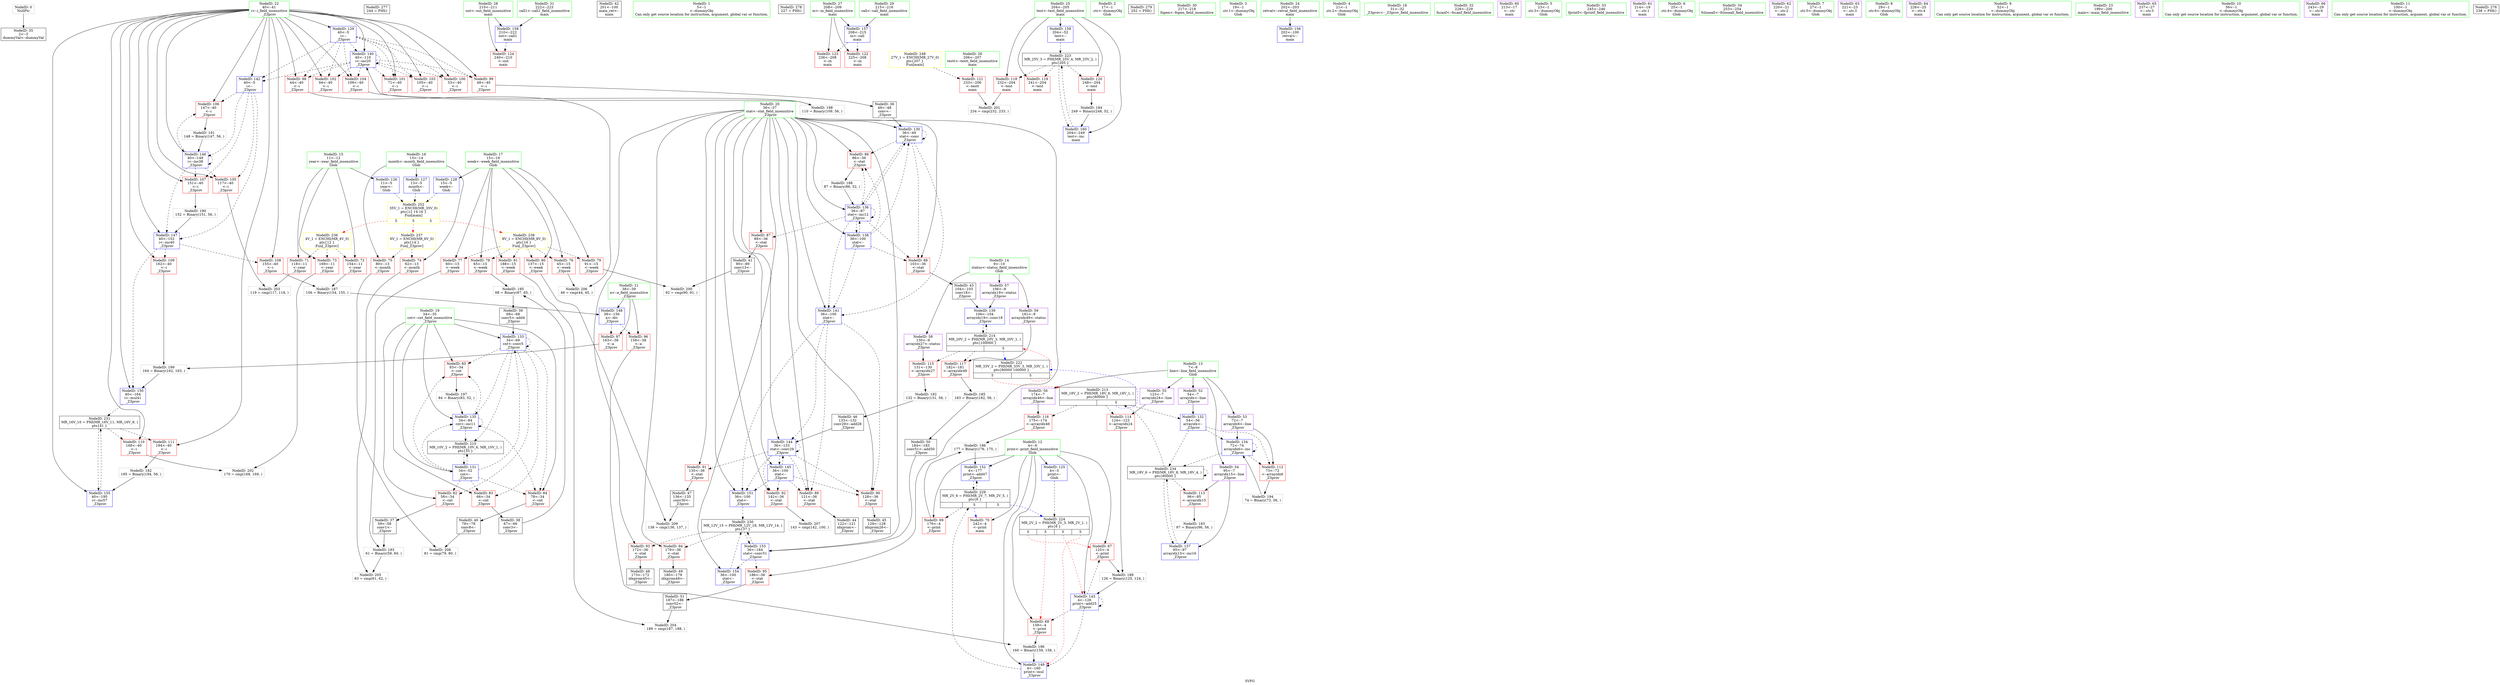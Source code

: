digraph "SVFG" {
	label="SVFG";

	Node0x5613f581a300 [shape=record,color=grey,label="{NodeID: 0\nNullPtr}"];
	Node0x5613f581a300 -> Node0x5613f583adc0[style=solid];
	Node0x5613f583b950 [shape=record,color=red,label="{NodeID: 97\n163\<--38\n\<--a\n_Z3prov\n}"];
	Node0x5613f583b950 -> Node0x5613f583fae0[style=solid];
	Node0x5613f5839ad0 [shape=record,color=green,label="{NodeID: 14\n9\<--10\nstatus\<--status_field_insensitive\nGlob }"];
	Node0x5613f5839ad0 -> Node0x5613f583cff0[style=solid];
	Node0x5613f5839ad0 -> Node0x5613f583d0c0[style=solid];
	Node0x5613f5839ad0 -> Node0x5613f583d190[style=solid];
	Node0x5613f5867b70 [shape=record,color=black,label="{NodeID: 277\n244 = PHI()\n}"];
	Node0x5613f583f360 [shape=record,color=grey,label="{NodeID: 194\n74 = Binary(73, 56, )\n}"];
	Node0x5613f583f360 -> Node0x5613f5841f60[style=solid];
	Node0x5613f583c4b0 [shape=record,color=red,label="{NodeID: 111\n194\<--40\n\<--i\n_Z3prov\n}"];
	Node0x5613f583c4b0 -> Node0x5613f5844550[style=solid];
	Node0x5613f583a750 [shape=record,color=green,label="{NodeID: 28\n210\<--211\nout\<--out_field_insensitive\nmain\n}"];
	Node0x5613f583a750 -> Node0x5613f5841680[style=solid];
	Node0x5613f583a750 -> Node0x5613f58432e0[style=solid];
	Node0x5613f5847c60 [shape=record,color=grey,label="{NodeID: 208\n81 = cmp(79, 80, )\n}"];
	Node0x5613f5841750 [shape=record,color=blue,label="{NodeID: 125\n4\<--5\nprint\<--\nGlob }"];
	Node0x5613f5841750 -> Node0x5613f5853d10[style=dashed];
	Node0x5613f583b3a0 [shape=record,color=black,label="{NodeID: 42\n201\<--100\nmain_ret\<--\nmain\n}"];
	Node0x5613f58532e0 [shape=record,color=black,label="{NodeID: 222\nMR_33V_2 = PHI(MR_33V_3, MR_33V_1, )\npts\{80000 100000 \}\n|{<s0>5|<s1>5}}"];
	Node0x5613f58532e0:s0 -> Node0x5613f58505e0[style=dashed,color=red];
	Node0x5613f58532e0:s1 -> Node0x5613f5850ae0[style=dashed,color=red];
	Node0x5613f5842370 [shape=record,color=blue,label="{NodeID: 139\n106\<--104\narrayidx19\<--conv18\n_Z3prov\n}"];
	Node0x5613f5842370 -> Node0x5613f5850ae0[style=dashed];
	Node0x5613f583cf20 [shape=record,color=purple,label="{NodeID: 56\n174\<--7\narrayidx46\<--line\n_Z3prov\n}"];
	Node0x5613f583cf20 -> Node0x5613f5841000[style=solid];
	Node0x5613f5858330 [shape=record,color=yellow,style=double,label="{NodeID: 236\n4V_1 = ENCHI(MR_4V_0)\npts\{12 \}\nFun[_Z3prov]}"];
	Node0x5613f5858330 -> Node0x5613f583db50[style=dashed];
	Node0x5613f5858330 -> Node0x5613f583dc20[style=dashed];
	Node0x5613f5858330 -> Node0x5613f583dcf0[style=dashed];
	Node0x5613f5842ed0 [shape=record,color=blue,label="{NodeID: 153\n36\<--184\nstat\<--conv51\n_Z3prov\n}"];
	Node0x5613f5842ed0 -> Node0x5613f583eed0[style=dashed];
	Node0x5613f5842ed0 -> Node0x5613f5842fa0[style=dashed];
	Node0x5613f5842ed0 -> Node0x5613f5855f10[style=dashed];
	Node0x5613f583da80 [shape=record,color=red,label="{NodeID: 70\n242\<--4\n\<--print\nmain\n}"];
	Node0x5613f583e5e0 [shape=record,color=red,label="{NodeID: 84\n78\<--34\n\<--cnt\n_Z3prov\n}"];
	Node0x5613f583e5e0 -> Node0x5613f583b200[style=solid];
	Node0x5613f581a5a0 [shape=record,color=green,label="{NodeID: 1\n5\<--1\n\<--dummyObj\nCan only get source location for instruction, argument, global var or function.}"];
	Node0x5613f583ba20 [shape=record,color=red,label="{NodeID: 98\n44\<--40\n\<--i\n_Z3prov\n}"];
	Node0x5613f583ba20 -> Node0x5613f5847960[style=solid];
	Node0x5613f5839bd0 [shape=record,color=green,label="{NodeID: 15\n11\<--12\nyear\<--year_field_insensitive\nGlob }"];
	Node0x5613f5839bd0 -> Node0x5613f583db50[style=solid];
	Node0x5613f5839bd0 -> Node0x5613f583dc20[style=solid];
	Node0x5613f5839bd0 -> Node0x5613f583dcf0[style=solid];
	Node0x5613f5839bd0 -> Node0x5613f5841850[style=solid];
	Node0x5613f58680d0 [shape=record,color=black,label="{NodeID: 278\n227 = PHI()\n}"];
	Node0x5613f583f4e0 [shape=record,color=grey,label="{NodeID: 195\n68 = Binary(67, 65, )\n}"];
	Node0x5613f583f4e0 -> Node0x5613f583b130[style=solid];
	Node0x5613f583c580 [shape=record,color=red,label="{NodeID: 112\n73\<--72\n\<--arrayidx6\n_Z3prov\n}"];
	Node0x5613f583c580 -> Node0x5613f583f360[style=solid];
	Node0x5613f583a820 [shape=record,color=green,label="{NodeID: 29\n215\<--216\ncall\<--call_field_insensitive\nmain\n}"];
	Node0x5613f583a820 -> Node0x5613f5843210[style=solid];
	Node0x5613f5847de0 [shape=record,color=grey,label="{NodeID: 209\n138 = cmp(136, 137, )\n}"];
	Node0x5613f5841850 [shape=record,color=blue,label="{NodeID: 126\n11\<--5\nyear\<--\nGlob }"];
	Node0x5613f5841850 -> Node0x5613f5859190[style=dashed];
	Node0x5613f583b470 [shape=record,color=black,label="{NodeID: 43\n104\<--103\nconv18\<--\n_Z3prov\n}"];
	Node0x5613f583b470 -> Node0x5613f5842370[style=solid];
	Node0x5613f5853810 [shape=record,color=black,label="{NodeID: 223\nMR_25V_3 = PHI(MR_25V_4, MR_25V_2, )\npts\{205 \}\n}"];
	Node0x5613f5853810 -> Node0x5613f58411a0[style=dashed];
	Node0x5613f5853810 -> Node0x5613f5841270[style=dashed];
	Node0x5613f5853810 -> Node0x5613f5841340[style=dashed];
	Node0x5613f5853810 -> Node0x5613f5843480[style=dashed];
	Node0x5613f5842440 [shape=record,color=blue,label="{NodeID: 140\n40\<--110\ni\<--inc20\n_Z3prov\n}"];
	Node0x5613f5842440 -> Node0x5613f583ba20[style=dashed];
	Node0x5613f5842440 -> Node0x5613f583baf0[style=dashed];
	Node0x5613f5842440 -> Node0x5613f583bbc0[style=dashed];
	Node0x5613f5842440 -> Node0x5613f583bc90[style=dashed];
	Node0x5613f5842440 -> Node0x5613f583bd60[style=dashed];
	Node0x5613f5842440 -> Node0x5613f583be30[style=dashed];
	Node0x5613f5842440 -> Node0x5613f583bf00[style=dashed];
	Node0x5613f5842440 -> Node0x5613f5842440[style=dashed];
	Node0x5613f5842440 -> Node0x5613f58425e0[style=dashed];
	Node0x5613f583cff0 [shape=record,color=purple,label="{NodeID: 57\n106\<--9\narrayidx19\<--status\n_Z3prov\n}"];
	Node0x5613f583cff0 -> Node0x5613f5842370[style=solid];
	Node0x5613f5858410 [shape=record,color=yellow,style=double,label="{NodeID: 237\n6V_1 = ENCHI(MR_6V_0)\npts\{14 \}\nFun[_Z3prov]}"];
	Node0x5613f5858410 -> Node0x5613f583ddc0[style=dashed];
	Node0x5613f5858410 -> Node0x5613f583de90[style=dashed];
	Node0x5613f5842fa0 [shape=record,color=blue,label="{NodeID: 154\n36\<--100\nstat\<--\n_Z3prov\n}"];
	Node0x5613f5842fa0 -> Node0x5613f5855f10[style=dashed];
	Node0x5613f583db50 [shape=record,color=red,label="{NodeID: 71\n118\<--11\n\<--year\n_Z3prov\n}"];
	Node0x5613f583db50 -> Node0x5613f58474e0[style=solid];
	Node0x5613f583e6b0 [shape=record,color=red,label="{NodeID: 85\n83\<--34\n\<--cnt\n_Z3prov\n}"];
	Node0x5613f583e6b0 -> Node0x5613f583f7e0[style=solid];
	Node0x5613f581a4e0 [shape=record,color=green,label="{NodeID: 2\n17\<--1\n.str\<--dummyObj\nGlob }"];
	Node0x5613f5844550 [shape=record,color=grey,label="{NodeID: 182\n195 = Binary(194, 56, )\n}"];
	Node0x5613f5844550 -> Node0x5613f5843070[style=solid];
	Node0x5613f583baf0 [shape=record,color=red,label="{NodeID: 99\n48\<--40\n\<--i\n_Z3prov\n}"];
	Node0x5613f583baf0 -> Node0x5613f583aec0[style=solid];
	Node0x5613f5839cd0 [shape=record,color=green,label="{NodeID: 16\n13\<--14\nmonth\<--month_field_insensitive\nGlob }"];
	Node0x5613f5839cd0 -> Node0x5613f583ddc0[style=solid];
	Node0x5613f5839cd0 -> Node0x5613f583de90[style=solid];
	Node0x5613f5839cd0 -> Node0x5613f5841950[style=solid];
	Node0x5613f58681a0 [shape=record,color=black,label="{NodeID: 279\n252 = PHI()\n}"];
	Node0x5613f583f660 [shape=record,color=grey,label="{NodeID: 196\n160 = Binary(159, 158, )\n}"];
	Node0x5613f583f660 -> Node0x5613f5842b90[style=solid];
	Node0x5613f583c650 [shape=record,color=red,label="{NodeID: 113\n96\<--95\n\<--arrayidx15\n_Z3prov\n}"];
	Node0x5613f583c650 -> Node0x5613f58446d0[style=solid];
	Node0x5613f583a8f0 [shape=record,color=green,label="{NodeID: 30\n217\<--218\nfopen\<--fopen_field_insensitive\n}"];
	Node0x5613f584f6e0 [shape=record,color=black,label="{NodeID: 210\nMR_10V_2 = PHI(MR_10V_6, MR_10V_1, )\npts\{35 \}\n}"];
	Node0x5613f584f6e0 -> Node0x5613f5841cf0[style=dashed];
	Node0x5613f5841950 [shape=record,color=blue,label="{NodeID: 127\n13\<--5\nmonth\<--\nGlob }"];
	Node0x5613f5841950 -> Node0x5613f5859190[style=dashed];
	Node0x5613f583b540 [shape=record,color=black,label="{NodeID: 44\n122\<--121\nidxprom\<--\n_Z3prov\n}"];
	Node0x5613f5853d10 [shape=record,color=black,label="{NodeID: 224\nMR_2V_2 = PHI(MR_2V_3, MR_2V_1, )\npts\{6 \}\n|{<s0>5|<s1>5|<s2>5|<s3>5}}"];
	Node0x5613f5853d10:s0 -> Node0x5613f583d810[style=dashed,color=red];
	Node0x5613f5853d10:s1 -> Node0x5613f583d8e0[style=dashed,color=red];
	Node0x5613f5853d10:s2 -> Node0x5613f58426b0[style=dashed,color=red];
	Node0x5613f5853d10:s3 -> Node0x5613f5842b90[style=dashed,color=red];
	Node0x5613f5842510 [shape=record,color=blue,label="{NodeID: 141\n36\<--100\nstat\<--\n_Z3prov\n}"];
	Node0x5613f5842510 -> Node0x5613f583e9f0[style=dashed];
	Node0x5613f5842510 -> Node0x5613f583eac0[style=dashed];
	Node0x5613f5842510 -> Node0x5613f5842780[style=dashed];
	Node0x5613f5842510 -> Node0x5613f5842d30[style=dashed];
	Node0x5613f583d0c0 [shape=record,color=purple,label="{NodeID: 58\n130\<--9\narrayidx27\<--status\n_Z3prov\n}"];
	Node0x5613f583d0c0 -> Node0x5613f583c7f0[style=solid];
	Node0x5613f58584f0 [shape=record,color=yellow,style=double,label="{NodeID: 238\n8V_1 = ENCHI(MR_8V_0)\npts\{16 \}\nFun[_Z3prov]}"];
	Node0x5613f58584f0 -> Node0x5613f583df60[style=dashed];
	Node0x5613f58584f0 -> Node0x5613f583e030[style=dashed];
	Node0x5613f58584f0 -> Node0x5613f583e100[style=dashed];
	Node0x5613f58584f0 -> Node0x5613f583e1d0[style=dashed];
	Node0x5613f58584f0 -> Node0x5613f583e2a0[style=dashed];
	Node0x5613f58584f0 -> Node0x5613f583e370[style=dashed];
	Node0x5613f5843070 [shape=record,color=blue,label="{NodeID: 155\n40\<--195\ni\<--inc57\n_Z3prov\n}"];
	Node0x5613f5843070 -> Node0x5613f5856410[style=dashed];
	Node0x5613f583dc20 [shape=record,color=red,label="{NodeID: 72\n154\<--11\n\<--year\n_Z3prov\n}"];
	Node0x5613f583dc20 -> Node0x5613f5844cd0[style=solid];
	Node0x5613f5859190 [shape=record,color=yellow,style=double,label="{NodeID: 252\n35V_1 = ENCHI(MR_35V_0)\npts\{12 14 16 \}\nFun[main]|{<s0>5|<s1>5|<s2>5}}"];
	Node0x5613f5859190:s0 -> Node0x5613f5858330[style=dashed,color=red];
	Node0x5613f5859190:s1 -> Node0x5613f5858410[style=dashed,color=red];
	Node0x5613f5859190:s2 -> Node0x5613f58584f0[style=dashed,color=red];
	Node0x5613f583e780 [shape=record,color=red,label="{NodeID: 86\n86\<--36\n\<--stat\n_Z3prov\n}"];
	Node0x5613f583e780 -> Node0x5613f5844e50[style=solid];
	Node0x5613f581d240 [shape=record,color=green,label="{NodeID: 3\n19\<--1\n.str.1\<--dummyObj\nGlob }"];
	Node0x5613f58446d0 [shape=record,color=grey,label="{NodeID: 183\n97 = Binary(96, 56, )\n}"];
	Node0x5613f58446d0 -> Node0x5613f58421d0[style=solid];
	Node0x5613f583bbc0 [shape=record,color=red,label="{NodeID: 100\n53\<--40\n\<--i\n_Z3prov\n}"];
	Node0x5613f5839dd0 [shape=record,color=green,label="{NodeID: 17\n15\<--16\nweek\<--week_field_insensitive\nGlob }"];
	Node0x5613f5839dd0 -> Node0x5613f583df60[style=solid];
	Node0x5613f5839dd0 -> Node0x5613f583e030[style=solid];
	Node0x5613f5839dd0 -> Node0x5613f583e100[style=solid];
	Node0x5613f5839dd0 -> Node0x5613f583e1d0[style=solid];
	Node0x5613f5839dd0 -> Node0x5613f583e2a0[style=solid];
	Node0x5613f5839dd0 -> Node0x5613f583e370[style=solid];
	Node0x5613f5839dd0 -> Node0x5613f5841a50[style=solid];
	Node0x5613f583f7e0 [shape=record,color=grey,label="{NodeID: 197\n84 = Binary(83, 52, )\n}"];
	Node0x5613f583f7e0 -> Node0x5613f5842030[style=solid];
	Node0x5613f583c720 [shape=record,color=red,label="{NodeID: 114\n124\<--123\n\<--arrayidx24\n_Z3prov\n}"];
	Node0x5613f583c720 -> Node0x5613f5844fd0[style=solid];
	Node0x5613f583a9f0 [shape=record,color=green,label="{NodeID: 31\n222\<--223\ncall1\<--call1_field_insensitive\nmain\n}"];
	Node0x5613f583a9f0 -> Node0x5613f58432e0[style=solid];
	Node0x5613f5841a50 [shape=record,color=blue,label="{NodeID: 128\n15\<--5\nweek\<--\nGlob }"];
	Node0x5613f5841a50 -> Node0x5613f5859190[style=dashed];
	Node0x5613f583b610 [shape=record,color=black,label="{NodeID: 45\n129\<--128\nidxprom26\<--\n_Z3prov\n}"];
	Node0x5613f58425e0 [shape=record,color=blue,label="{NodeID: 142\n40\<--5\ni\<--\n_Z3prov\n}"];
	Node0x5613f58425e0 -> Node0x5613f583bfd0[style=dashed];
	Node0x5613f58425e0 -> Node0x5613f583c0a0[style=dashed];
	Node0x5613f58425e0 -> Node0x5613f583c170[style=dashed];
	Node0x5613f58425e0 -> Node0x5613f5842920[style=dashed];
	Node0x5613f58425e0 -> Node0x5613f58429f0[style=dashed];
	Node0x5613f583d190 [shape=record,color=purple,label="{NodeID: 59\n181\<--9\narrayidx49\<--status\n_Z3prov\n}"];
	Node0x5613f583d190 -> Node0x5613f58410d0[style=solid];
	Node0x5613f5843140 [shape=record,color=blue,label="{NodeID: 156\n202\<--100\nretval\<--\nmain\n}"];
	Node0x5613f583dcf0 [shape=record,color=red,label="{NodeID: 73\n169\<--11\n\<--year\n_Z3prov\n}"];
	Node0x5613f583dcf0 -> Node0x5613f58473a0[style=solid];
	Node0x5613f583e850 [shape=record,color=red,label="{NodeID: 87\n89\<--36\n\<--stat\n_Z3prov\n}"];
	Node0x5613f583e850 -> Node0x5613f583b2d0[style=solid];
	Node0x5613f5838d90 [shape=record,color=green,label="{NodeID: 4\n21\<--1\n.str.2\<--dummyObj\nGlob }"];
	Node0x5613f5844850 [shape=record,color=grey,label="{NodeID: 184\n249 = Binary(248, 52, )\n}"];
	Node0x5613f5844850 -> Node0x5613f5843480[style=solid];
	Node0x5613f583bc90 [shape=record,color=red,label="{NodeID: 101\n71\<--40\n\<--i\n_Z3prov\n}"];
	Node0x5613f5839ed0 [shape=record,color=green,label="{NodeID: 18\n31\<--32\n_Z3prov\<--_Z3prov_field_insensitive\n}"];
	Node0x5613f583f960 [shape=record,color=grey,label="{NodeID: 198\n110 = Binary(109, 56, )\n}"];
	Node0x5613f583f960 -> Node0x5613f5842440[style=solid];
	Node0x5613f583c7f0 [shape=record,color=red,label="{NodeID: 115\n131\<--130\n\<--arrayidx27\n_Z3prov\n}"];
	Node0x5613f583c7f0 -> Node0x5613f583f060[style=solid];
	Node0x5613f583aac0 [shape=record,color=green,label="{NodeID: 32\n228\<--229\nfscanf\<--fscanf_field_insensitive\n}"];
	Node0x5613f5841b50 [shape=record,color=blue,label="{NodeID: 129\n40\<--5\ni\<--\n_Z3prov\n}"];
	Node0x5613f5841b50 -> Node0x5613f583ba20[style=dashed];
	Node0x5613f5841b50 -> Node0x5613f583baf0[style=dashed];
	Node0x5613f5841b50 -> Node0x5613f583bbc0[style=dashed];
	Node0x5613f5841b50 -> Node0x5613f583bc90[style=dashed];
	Node0x5613f5841b50 -> Node0x5613f583bd60[style=dashed];
	Node0x5613f5841b50 -> Node0x5613f583be30[style=dashed];
	Node0x5613f5841b50 -> Node0x5613f583bf00[style=dashed];
	Node0x5613f5841b50 -> Node0x5613f5842440[style=dashed];
	Node0x5613f5841b50 -> Node0x5613f58425e0[style=dashed];
	Node0x5613f583b6e0 [shape=record,color=black,label="{NodeID: 46\n133\<--132\nconv29\<--add28\n_Z3prov\n}"];
	Node0x5613f583b6e0 -> Node0x5613f5842780[style=solid];
	Node0x5613f58426b0 [shape=record,color=blue,label="{NodeID: 143\n4\<--126\nprint\<--add25\n_Z3prov\n}"];
	Node0x5613f58426b0 -> Node0x5613f583d810[style=dashed];
	Node0x5613f58426b0 -> Node0x5613f583d8e0[style=dashed];
	Node0x5613f58426b0 -> Node0x5613f58426b0[style=dashed];
	Node0x5613f58426b0 -> Node0x5613f5842b90[style=dashed];
	Node0x5613f583d260 [shape=record,color=purple,label="{NodeID: 60\n213\<--17\n\<--.str\nmain\n}"];
	Node0x5613f5843210 [shape=record,color=blue,label="{NodeID: 157\n208\<--215\nin\<--call\nmain\n}"];
	Node0x5613f5843210 -> Node0x5613f58414e0[style=dashed];
	Node0x5613f5843210 -> Node0x5613f58415b0[style=dashed];
	Node0x5613f583ddc0 [shape=record,color=red,label="{NodeID: 74\n62\<--13\n\<--month\n_Z3prov\n}"];
	Node0x5613f583ddc0 -> Node0x5613f58477e0[style=solid];
	Node0x5613f583e920 [shape=record,color=red,label="{NodeID: 88\n103\<--36\n\<--stat\n_Z3prov\n}"];
	Node0x5613f583e920 -> Node0x5613f583b470[style=solid];
	Node0x5613f581daf0 [shape=record,color=green,label="{NodeID: 5\n23\<--1\n.str.3\<--dummyObj\nGlob }"];
	Node0x5613f58449d0 [shape=record,color=grey,label="{NodeID: 185\n183 = Binary(182, 56, )\n}"];
	Node0x5613f58449d0 -> Node0x5613f583ca40[style=solid];
	Node0x5613f583bd60 [shape=record,color=red,label="{NodeID: 102\n94\<--40\n\<--i\n_Z3prov\n}"];
	Node0x5613f5839fd0 [shape=record,color=green,label="{NodeID: 19\n34\<--35\ncnt\<--cnt_field_insensitive\n_Z3prov\n}"];
	Node0x5613f5839fd0 -> Node0x5613f583e440[style=solid];
	Node0x5613f5839fd0 -> Node0x5613f583e510[style=solid];
	Node0x5613f5839fd0 -> Node0x5613f583e5e0[style=solid];
	Node0x5613f5839fd0 -> Node0x5613f583e6b0[style=solid];
	Node0x5613f5839fd0 -> Node0x5613f5841cf0[style=solid];
	Node0x5613f5839fd0 -> Node0x5613f5841e90[style=solid];
	Node0x5613f5839fd0 -> Node0x5613f5842030[style=solid];
	Node0x5613f583fae0 [shape=record,color=grey,label="{NodeID: 199\n164 = Binary(162, 163, )\n}"];
	Node0x5613f583fae0 -> Node0x5613f5842c60[style=solid];
	Node0x5613f5841000 [shape=record,color=red,label="{NodeID: 116\n175\<--174\n\<--arrayidx46\n_Z3prov\n}"];
	Node0x5613f5841000 -> Node0x5613f5844b50[style=solid];
	Node0x5613f583abc0 [shape=record,color=green,label="{NodeID: 33\n245\<--246\nfprintf\<--fprintf_field_insensitive\n}"];
	Node0x5613f58505e0 [shape=record,color=black,label="{NodeID: 213\nMR_18V_2 = PHI(MR_18V_6, MR_18V_1, )\npts\{80000 \}\n|{|<s3>5}}"];
	Node0x5613f58505e0 -> Node0x5613f583c720[style=dashed];
	Node0x5613f58505e0 -> Node0x5613f5841000[style=dashed];
	Node0x5613f58505e0 -> Node0x5613f5841dc0[style=dashed];
	Node0x5613f58505e0:s3 -> Node0x5613f58532e0[style=dashed,color=blue];
	Node0x5613f5841c20 [shape=record,color=blue,label="{NodeID: 130\n36\<--49\nstat\<--conv\n_Z3prov\n}"];
	Node0x5613f5841c20 -> Node0x5613f583e780[style=dashed];
	Node0x5613f5841c20 -> Node0x5613f583e920[style=dashed];
	Node0x5613f5841c20 -> Node0x5613f5841c20[style=dashed];
	Node0x5613f5841c20 -> Node0x5613f5842100[style=dashed];
	Node0x5613f5841c20 -> Node0x5613f5842510[style=dashed];
	Node0x5613f583b7b0 [shape=record,color=black,label="{NodeID: 47\n136\<--135\nconv30\<--\n_Z3prov\n}"];
	Node0x5613f583b7b0 -> Node0x5613f5847de0[style=solid];
	Node0x5613f5842780 [shape=record,color=blue,label="{NodeID: 144\n36\<--133\nstat\<--conv29\n_Z3prov\n}"];
	Node0x5613f5842780 -> Node0x5613f583e9f0[style=dashed];
	Node0x5613f5842780 -> Node0x5613f583eac0[style=dashed];
	Node0x5613f5842780 -> Node0x5613f583eb90[style=dashed];
	Node0x5613f5842780 -> Node0x5613f583ec60[style=dashed];
	Node0x5613f5842780 -> Node0x5613f5842780[style=dashed];
	Node0x5613f5842780 -> Node0x5613f5842850[style=dashed];
	Node0x5613f5842780 -> Node0x5613f5842d30[style=dashed];
	Node0x5613f583d330 [shape=record,color=purple,label="{NodeID: 61\n214\<--19\n\<--.str.1\nmain\n}"];
	Node0x5613f58432e0 [shape=record,color=blue,label="{NodeID: 158\n210\<--222\nout\<--call1\nmain\n}"];
	Node0x5613f58432e0 -> Node0x5613f5841680[style=dashed];
	Node0x5613f583de90 [shape=record,color=red,label="{NodeID: 75\n80\<--13\n\<--month\n_Z3prov\n}"];
	Node0x5613f583de90 -> Node0x5613f5847c60[style=solid];
	Node0x5613f583e9f0 [shape=record,color=red,label="{NodeID: 89\n121\<--36\n\<--stat\n_Z3prov\n}"];
	Node0x5613f583e9f0 -> Node0x5613f583b540[style=solid];
	Node0x5613f581db80 [shape=record,color=green,label="{NodeID: 6\n25\<--1\n.str.4\<--dummyObj\nGlob }"];
	Node0x5613f5844b50 [shape=record,color=grey,label="{NodeID: 186\n177 = Binary(176, 175, )\n}"];
	Node0x5613f5844b50 -> Node0x5613f5842e00[style=solid];
	Node0x5613f583be30 [shape=record,color=red,label="{NodeID: 103\n105\<--40\n\<--i\n_Z3prov\n}"];
	Node0x5613f583a0a0 [shape=record,color=green,label="{NodeID: 20\n36\<--37\nstat\<--stat_field_insensitive\n_Z3prov\n}"];
	Node0x5613f583a0a0 -> Node0x5613f583e780[style=solid];
	Node0x5613f583a0a0 -> Node0x5613f583e850[style=solid];
	Node0x5613f583a0a0 -> Node0x5613f583e920[style=solid];
	Node0x5613f583a0a0 -> Node0x5613f583e9f0[style=solid];
	Node0x5613f583a0a0 -> Node0x5613f583eac0[style=solid];
	Node0x5613f583a0a0 -> Node0x5613f583eb90[style=solid];
	Node0x5613f583a0a0 -> Node0x5613f583ec60[style=solid];
	Node0x5613f583a0a0 -> Node0x5613f583ed30[style=solid];
	Node0x5613f583a0a0 -> Node0x5613f583ee00[style=solid];
	Node0x5613f583a0a0 -> Node0x5613f583eed0[style=solid];
	Node0x5613f583a0a0 -> Node0x5613f5841c20[style=solid];
	Node0x5613f583a0a0 -> Node0x5613f5842100[style=solid];
	Node0x5613f583a0a0 -> Node0x5613f58422a0[style=solid];
	Node0x5613f583a0a0 -> Node0x5613f5842510[style=solid];
	Node0x5613f583a0a0 -> Node0x5613f5842780[style=solid];
	Node0x5613f583a0a0 -> Node0x5613f5842850[style=solid];
	Node0x5613f583a0a0 -> Node0x5613f5842d30[style=solid];
	Node0x5613f583a0a0 -> Node0x5613f5842ed0[style=solid];
	Node0x5613f583a0a0 -> Node0x5613f5842fa0[style=solid];
	Node0x5613f583fc60 [shape=record,color=grey,label="{NodeID: 200\n92 = cmp(90, 91, )\n}"];
	Node0x5613f58410d0 [shape=record,color=red,label="{NodeID: 117\n182\<--181\n\<--arrayidx49\n_Z3prov\n}"];
	Node0x5613f58410d0 -> Node0x5613f58449d0[style=solid];
	Node0x5613f583acc0 [shape=record,color=green,label="{NodeID: 34\n253\<--254\nfcloseall\<--fcloseall_field_insensitive\n}"];
	Node0x5613f5850ae0 [shape=record,color=black,label="{NodeID: 214\nMR_20V_2 = PHI(MR_20V_3, MR_20V_1, )\npts\{100000 \}\n|{|<s3>5}}"];
	Node0x5613f5850ae0 -> Node0x5613f583c7f0[style=dashed];
	Node0x5613f5850ae0 -> Node0x5613f58410d0[style=dashed];
	Node0x5613f5850ae0 -> Node0x5613f5842370[style=dashed];
	Node0x5613f5850ae0:s3 -> Node0x5613f58532e0[style=dashed,color=blue];
	Node0x5613f5841cf0 [shape=record,color=blue,label="{NodeID: 131\n34\<--52\ncnt\<--\n_Z3prov\n}"];
	Node0x5613f5841cf0 -> Node0x5613f583e440[style=dashed];
	Node0x5613f5841cf0 -> Node0x5613f583e510[style=dashed];
	Node0x5613f5841cf0 -> Node0x5613f583e5e0[style=dashed];
	Node0x5613f5841cf0 -> Node0x5613f583e6b0[style=dashed];
	Node0x5613f5841cf0 -> Node0x5613f5841e90[style=dashed];
	Node0x5613f5841cf0 -> Node0x5613f5842030[style=dashed];
	Node0x5613f5841cf0 -> Node0x5613f584f6e0[style=dashed];
	Node0x5613f583c8a0 [shape=record,color=black,label="{NodeID: 48\n173\<--172\nidxprom45\<--\n_Z3prov\n}"];
	Node0x5613f5842850 [shape=record,color=blue,label="{NodeID: 145\n36\<--100\nstat\<--\n_Z3prov\n}"];
	Node0x5613f5842850 -> Node0x5613f583e9f0[style=dashed];
	Node0x5613f5842850 -> Node0x5613f583eac0[style=dashed];
	Node0x5613f5842850 -> Node0x5613f583ec60[style=dashed];
	Node0x5613f5842850 -> Node0x5613f5842780[style=dashed];
	Node0x5613f5842850 -> Node0x5613f5842d30[style=dashed];
	Node0x5613f583d400 [shape=record,color=purple,label="{NodeID: 62\n220\<--21\n\<--.str.2\nmain\n}"];
	Node0x5613f58433b0 [shape=record,color=blue,label="{NodeID: 159\n204\<--52\ntest\<--\nmain\n}"];
	Node0x5613f58433b0 -> Node0x5613f5853810[style=dashed];
	Node0x5613f583df60 [shape=record,color=red,label="{NodeID: 76\n45\<--15\n\<--week\n_Z3prov\n}"];
	Node0x5613f583df60 -> Node0x5613f5847960[style=solid];
	Node0x5613f583eac0 [shape=record,color=red,label="{NodeID: 90\n128\<--36\n\<--stat\n_Z3prov\n}"];
	Node0x5613f583eac0 -> Node0x5613f583b610[style=solid];
	Node0x5613f5839640 [shape=record,color=green,label="{NodeID: 7\n27\<--1\n.str.5\<--dummyObj\nGlob }"];
	Node0x5613f5844cd0 [shape=record,color=grey,label="{NodeID: 187\n156 = Binary(154, 155, )\n}"];
	Node0x5613f5844cd0 -> Node0x5613f5842ac0[style=solid];
	Node0x5613f583bf00 [shape=record,color=red,label="{NodeID: 104\n109\<--40\n\<--i\n_Z3prov\n}"];
	Node0x5613f583bf00 -> Node0x5613f583f960[style=solid];
	Node0x5613f583a170 [shape=record,color=green,label="{NodeID: 21\n38\<--39\na\<--a_field_insensitive\n_Z3prov\n}"];
	Node0x5613f583a170 -> Node0x5613f583b880[style=solid];
	Node0x5613f583a170 -> Node0x5613f583b950[style=solid];
	Node0x5613f583a170 -> Node0x5613f5842ac0[style=solid];
	Node0x5613f583fde0 [shape=record,color=grey,label="{NodeID: 201\n234 = cmp(232, 233, )\n}"];
	Node0x5613f58411a0 [shape=record,color=red,label="{NodeID: 118\n232\<--204\n\<--test\nmain\n}"];
	Node0x5613f58411a0 -> Node0x5613f583fde0[style=solid];
	Node0x5613f583adc0 [shape=record,color=black,label="{NodeID: 35\n2\<--3\ndummyVal\<--dummyVal\n}"];
	Node0x5613f5841dc0 [shape=record,color=blue,label="{NodeID: 132\n54\<--56\narrayidx\<--\n_Z3prov\n}"];
	Node0x5613f5841dc0 -> Node0x5613f583c580[style=dashed];
	Node0x5613f5841dc0 -> Node0x5613f5841f60[style=dashed];
	Node0x5613f5841dc0 -> Node0x5613f5857310[style=dashed];
	Node0x5613f583c970 [shape=record,color=black,label="{NodeID: 49\n180\<--179\nidxprom48\<--\n_Z3prov\n}"];
	Node0x5613f5855a10 [shape=record,color=black,label="{NodeID: 229\nMR_2V_6 = PHI(MR_2V_7, MR_2V_5, )\npts\{6 \}\n|{|<s2>5|<s3>5}}"];
	Node0x5613f5855a10 -> Node0x5613f583d9b0[style=dashed];
	Node0x5613f5855a10 -> Node0x5613f5842e00[style=dashed];
	Node0x5613f5855a10:s2 -> Node0x5613f583da80[style=dashed,color=blue];
	Node0x5613f5855a10:s3 -> Node0x5613f5853d10[style=dashed,color=blue];
	Node0x5613f5842920 [shape=record,color=blue,label="{NodeID: 146\n40\<--148\ni\<--inc38\n_Z3prov\n}"];
	Node0x5613f5842920 -> Node0x5613f583bfd0[style=dashed];
	Node0x5613f5842920 -> Node0x5613f583c0a0[style=dashed];
	Node0x5613f5842920 -> Node0x5613f583c170[style=dashed];
	Node0x5613f5842920 -> Node0x5613f5842920[style=dashed];
	Node0x5613f5842920 -> Node0x5613f58429f0[style=dashed];
	Node0x5613f583d4d0 [shape=record,color=purple,label="{NodeID: 63\n221\<--23\n\<--.str.3\nmain\n}"];
	Node0x5613f5843480 [shape=record,color=blue,label="{NodeID: 160\n204\<--249\ntest\<--inc\nmain\n}"];
	Node0x5613f5843480 -> Node0x5613f5853810[style=dashed];
	Node0x5613f583e030 [shape=record,color=red,label="{NodeID: 77\n60\<--15\n\<--week\n_Z3prov\n}"];
	Node0x5613f583e030 -> Node0x5613f583f1e0[style=solid];
	Node0x5613f583eb90 [shape=record,color=red,label="{NodeID: 91\n135\<--36\n\<--stat\n_Z3prov\n}"];
	Node0x5613f583eb90 -> Node0x5613f583b7b0[style=solid];
	Node0x5613f58396d0 [shape=record,color=green,label="{NodeID: 8\n29\<--1\n.str.6\<--dummyObj\nGlob }"];
	Node0x5613f5844e50 [shape=record,color=grey,label="{NodeID: 188\n87 = Binary(86, 52, )\n}"];
	Node0x5613f5844e50 -> Node0x5613f5842100[style=solid];
	Node0x5613f583bfd0 [shape=record,color=red,label="{NodeID: 105\n117\<--40\n\<--i\n_Z3prov\n}"];
	Node0x5613f583bfd0 -> Node0x5613f58474e0[style=solid];
	Node0x5613f583a240 [shape=record,color=green,label="{NodeID: 22\n40\<--41\ni\<--i_field_insensitive\n_Z3prov\n}"];
	Node0x5613f583a240 -> Node0x5613f583ba20[style=solid];
	Node0x5613f583a240 -> Node0x5613f583baf0[style=solid];
	Node0x5613f583a240 -> Node0x5613f583bbc0[style=solid];
	Node0x5613f583a240 -> Node0x5613f583bc90[style=solid];
	Node0x5613f583a240 -> Node0x5613f583bd60[style=solid];
	Node0x5613f583a240 -> Node0x5613f583be30[style=solid];
	Node0x5613f583a240 -> Node0x5613f583bf00[style=solid];
	Node0x5613f583a240 -> Node0x5613f583bfd0[style=solid];
	Node0x5613f583a240 -> Node0x5613f583c0a0[style=solid];
	Node0x5613f583a240 -> Node0x5613f583c170[style=solid];
	Node0x5613f583a240 -> Node0x5613f583c240[style=solid];
	Node0x5613f583a240 -> Node0x5613f583c310[style=solid];
	Node0x5613f583a240 -> Node0x5613f583c3e0[style=solid];
	Node0x5613f583a240 -> Node0x5613f583c4b0[style=solid];
	Node0x5613f583a240 -> Node0x5613f5841b50[style=solid];
	Node0x5613f583a240 -> Node0x5613f5842440[style=solid];
	Node0x5613f583a240 -> Node0x5613f58425e0[style=solid];
	Node0x5613f583a240 -> Node0x5613f5842920[style=solid];
	Node0x5613f583a240 -> Node0x5613f58429f0[style=solid];
	Node0x5613f583a240 -> Node0x5613f5842c60[style=solid];
	Node0x5613f583a240 -> Node0x5613f5843070[style=solid];
	Node0x5613f58473a0 [shape=record,color=grey,label="{NodeID: 202\n170 = cmp(168, 169, )\n}"];
	Node0x5613f5841270 [shape=record,color=red,label="{NodeID: 119\n241\<--204\n\<--test\nmain\n}"];
	Node0x5613f583aec0 [shape=record,color=black,label="{NodeID: 36\n49\<--48\nconv\<--\n_Z3prov\n}"];
	Node0x5613f583aec0 -> Node0x5613f5841c20[style=solid];
	Node0x5613f5841e90 [shape=record,color=blue,label="{NodeID: 133\n34\<--69\ncnt\<--conv5\n_Z3prov\n}"];
	Node0x5613f5841e90 -> Node0x5613f583e440[style=dashed];
	Node0x5613f5841e90 -> Node0x5613f583e510[style=dashed];
	Node0x5613f5841e90 -> Node0x5613f583e5e0[style=dashed];
	Node0x5613f5841e90 -> Node0x5613f583e6b0[style=dashed];
	Node0x5613f5841e90 -> Node0x5613f5841e90[style=dashed];
	Node0x5613f5841e90 -> Node0x5613f5842030[style=dashed];
	Node0x5613f5841e90 -> Node0x5613f584f6e0[style=dashed];
	Node0x5613f583ca40 [shape=record,color=black,label="{NodeID: 50\n184\<--183\nconv51\<--add50\n_Z3prov\n}"];
	Node0x5613f583ca40 -> Node0x5613f5842ed0[style=solid];
	Node0x5613f5855f10 [shape=record,color=black,label="{NodeID: 230\nMR_12V_15 = PHI(MR_12V_18, MR_12V_14, )\npts\{37 \}\n}"];
	Node0x5613f5855f10 -> Node0x5613f583ed30[style=dashed];
	Node0x5613f5855f10 -> Node0x5613f583ee00[style=dashed];
	Node0x5613f5855f10 -> Node0x5613f5842ed0[style=dashed];
	Node0x5613f58429f0 [shape=record,color=blue,label="{NodeID: 147\n40\<--152\ni\<--inc40\n_Z3prov\n}"];
	Node0x5613f58429f0 -> Node0x5613f583c240[style=dashed];
	Node0x5613f58429f0 -> Node0x5613f583c310[style=dashed];
	Node0x5613f58429f0 -> Node0x5613f5842c60[style=dashed];
	Node0x5613f583d5a0 [shape=record,color=purple,label="{NodeID: 64\n226\<--25\n\<--.str.4\nmain\n}"];
	Node0x5613f583e100 [shape=record,color=red,label="{NodeID: 78\n65\<--15\n\<--week\n_Z3prov\n}"];
	Node0x5613f583e100 -> Node0x5613f583f4e0[style=solid];
	Node0x5613f583ec60 [shape=record,color=red,label="{NodeID: 92\n142\<--36\n\<--stat\n_Z3prov\n}"];
	Node0x5613f583ec60 -> Node0x5613f5847ae0[style=solid];
	Node0x5613f5839760 [shape=record,color=green,label="{NodeID: 9\n52\<--1\n\<--dummyObj\nCan only get source location for instruction, argument, global var or function.}"];
	Node0x5613f5844fd0 [shape=record,color=grey,label="{NodeID: 189\n126 = Binary(125, 124, )\n}"];
	Node0x5613f5844fd0 -> Node0x5613f58426b0[style=solid];
	Node0x5613f583c0a0 [shape=record,color=red,label="{NodeID: 106\n147\<--40\n\<--i\n_Z3prov\n}"];
	Node0x5613f583c0a0 -> Node0x5613f58452d0[style=solid];
	Node0x5613f583a310 [shape=record,color=green,label="{NodeID: 23\n199\<--200\nmain\<--main_field_insensitive\n}"];
	Node0x5613f58474e0 [shape=record,color=grey,label="{NodeID: 203\n119 = cmp(117, 118, )\n}"];
	Node0x5613f5841340 [shape=record,color=red,label="{NodeID: 120\n248\<--204\n\<--test\nmain\n}"];
	Node0x5613f5841340 -> Node0x5613f5844850[style=solid];
	Node0x5613f583af90 [shape=record,color=black,label="{NodeID: 37\n59\<--58\nconv1\<--\n_Z3prov\n}"];
	Node0x5613f583af90 -> Node0x5613f583f1e0[style=solid];
	Node0x5613f5841f60 [shape=record,color=blue,label="{NodeID: 134\n72\<--74\narrayidx6\<--inc\n_Z3prov\n}"];
	Node0x5613f5841f60 -> Node0x5613f583c580[style=dashed];
	Node0x5613f5841f60 -> Node0x5613f5841f60[style=dashed];
	Node0x5613f5841f60 -> Node0x5613f5857310[style=dashed];
	Node0x5613f583cb10 [shape=record,color=black,label="{NodeID: 51\n187\<--186\nconv52\<--\n_Z3prov\n}"];
	Node0x5613f583cb10 -> Node0x5613f5847660[style=solid];
	Node0x5613f5856410 [shape=record,color=black,label="{NodeID: 231\nMR_16V_10 = PHI(MR_16V_11, MR_16V_9, )\npts\{41 \}\n}"];
	Node0x5613f5856410 -> Node0x5613f583c3e0[style=dashed];
	Node0x5613f5856410 -> Node0x5613f583c4b0[style=dashed];
	Node0x5613f5856410 -> Node0x5613f5843070[style=dashed];
	Node0x5613f5842ac0 [shape=record,color=blue,label="{NodeID: 148\n38\<--156\na\<--div\n_Z3prov\n}"];
	Node0x5613f5842ac0 -> Node0x5613f583b880[style=dashed];
	Node0x5613f5842ac0 -> Node0x5613f583b950[style=dashed];
	Node0x5613f583d670 [shape=record,color=purple,label="{NodeID: 65\n237\<--27\n\<--.str.5\nmain\n}"];
	Node0x5613f583e1d0 [shape=record,color=red,label="{NodeID: 79\n91\<--15\n\<--week\n_Z3prov\n}"];
	Node0x5613f583e1d0 -> Node0x5613f583fc60[style=solid];
	Node0x5613f583ed30 [shape=record,color=red,label="{NodeID: 93\n172\<--36\n\<--stat\n_Z3prov\n}"];
	Node0x5613f583ed30 -> Node0x5613f583c8a0[style=solid];
	Node0x5613f58397f0 [shape=record,color=green,label="{NodeID: 10\n56\<--1\n\<--dummyObj\nCan only get source location for instruction, argument, global var or function.}"];
	Node0x5613f5845150 [shape=record,color=grey,label="{NodeID: 190\n152 = Binary(151, 56, )\n}"];
	Node0x5613f5845150 -> Node0x5613f58429f0[style=solid];
	Node0x5613f583c170 [shape=record,color=red,label="{NodeID: 107\n151\<--40\n\<--i\n_Z3prov\n}"];
	Node0x5613f583c170 -> Node0x5613f5845150[style=solid];
	Node0x5613f583a410 [shape=record,color=green,label="{NodeID: 24\n202\<--203\nretval\<--retval_field_insensitive\nmain\n}"];
	Node0x5613f583a410 -> Node0x5613f5843140[style=solid];
	Node0x5613f5847660 [shape=record,color=grey,label="{NodeID: 204\n189 = cmp(187, 188, )\n}"];
	Node0x5613f5841410 [shape=record,color=red,label="{NodeID: 121\n233\<--206\n\<--testt\nmain\n}"];
	Node0x5613f5841410 -> Node0x5613f583fde0[style=solid];
	Node0x5613f583b060 [shape=record,color=black,label="{NodeID: 38\n67\<--66\nconv3\<--\n_Z3prov\n}"];
	Node0x5613f583b060 -> Node0x5613f583f4e0[style=solid];
	Node0x5613f5842030 [shape=record,color=blue,label="{NodeID: 135\n34\<--84\ncnt\<--inc11\n_Z3prov\n}"];
	Node0x5613f5842030 -> Node0x5613f583e5e0[style=dashed];
	Node0x5613f5842030 -> Node0x5613f583e6b0[style=dashed];
	Node0x5613f5842030 -> Node0x5613f5842030[style=dashed];
	Node0x5613f5842030 -> Node0x5613f584f6e0[style=dashed];
	Node0x5613f583cbe0 [shape=record,color=purple,label="{NodeID: 52\n54\<--7\narrayidx\<--line\n_Z3prov\n}"];
	Node0x5613f583cbe0 -> Node0x5613f5841dc0[style=solid];
	Node0x5613f5842b90 [shape=record,color=blue,label="{NodeID: 149\n4\<--160\nprint\<--mul\n_Z3prov\n}"];
	Node0x5613f5842b90 -> Node0x5613f5855a10[style=dashed];
	Node0x5613f583d740 [shape=record,color=purple,label="{NodeID: 66\n243\<--29\n\<--.str.6\nmain\n}"];
	Node0x5613f583e2a0 [shape=record,color=red,label="{NodeID: 80\n137\<--15\n\<--week\n_Z3prov\n}"];
	Node0x5613f583e2a0 -> Node0x5613f5847de0[style=solid];
	Node0x5613f583ee00 [shape=record,color=red,label="{NodeID: 94\n179\<--36\n\<--stat\n_Z3prov\n}"];
	Node0x5613f583ee00 -> Node0x5613f583c970[style=solid];
	Node0x5613f5839880 [shape=record,color=green,label="{NodeID: 11\n100\<--1\n\<--dummyObj\nCan only get source location for instruction, argument, global var or function.}"];
	Node0x5613f58452d0 [shape=record,color=grey,label="{NodeID: 191\n148 = Binary(147, 56, )\n}"];
	Node0x5613f58452d0 -> Node0x5613f5842920[style=solid];
	Node0x5613f583c240 [shape=record,color=red,label="{NodeID: 108\n155\<--40\n\<--i\n_Z3prov\n}"];
	Node0x5613f583c240 -> Node0x5613f5844cd0[style=solid];
	Node0x5613f583a4e0 [shape=record,color=green,label="{NodeID: 25\n204\<--205\ntest\<--test_field_insensitive\nmain\n}"];
	Node0x5613f583a4e0 -> Node0x5613f58411a0[style=solid];
	Node0x5613f583a4e0 -> Node0x5613f5841270[style=solid];
	Node0x5613f583a4e0 -> Node0x5613f5841340[style=solid];
	Node0x5613f583a4e0 -> Node0x5613f58433b0[style=solid];
	Node0x5613f583a4e0 -> Node0x5613f5843480[style=solid];
	Node0x5613f58477e0 [shape=record,color=grey,label="{NodeID: 205\n63 = cmp(61, 62, )\n}"];
	Node0x5613f58414e0 [shape=record,color=red,label="{NodeID: 122\n225\<--208\n\<--in\nmain\n}"];
	Node0x5613f583b130 [shape=record,color=black,label="{NodeID: 39\n69\<--68\nconv5\<--add4\n_Z3prov\n}"];
	Node0x5613f583b130 -> Node0x5613f5841e90[style=solid];
	Node0x5613f5842100 [shape=record,color=blue,label="{NodeID: 136\n36\<--87\nstat\<--inc12\n_Z3prov\n}"];
	Node0x5613f5842100 -> Node0x5613f583e780[style=dashed];
	Node0x5613f5842100 -> Node0x5613f583e850[style=dashed];
	Node0x5613f5842100 -> Node0x5613f583e920[style=dashed];
	Node0x5613f5842100 -> Node0x5613f5841c20[style=dashed];
	Node0x5613f5842100 -> Node0x5613f5842100[style=dashed];
	Node0x5613f5842100 -> Node0x5613f58422a0[style=dashed];
	Node0x5613f5842100 -> Node0x5613f5842510[style=dashed];
	Node0x5613f583ccb0 [shape=record,color=purple,label="{NodeID: 53\n72\<--7\narrayidx6\<--line\n_Z3prov\n}"];
	Node0x5613f583ccb0 -> Node0x5613f583c580[style=solid];
	Node0x5613f583ccb0 -> Node0x5613f5841f60[style=solid];
	Node0x5613f5842c60 [shape=record,color=blue,label="{NodeID: 150\n40\<--164\ni\<--mul41\n_Z3prov\n}"];
	Node0x5613f5842c60 -> Node0x5613f5856410[style=dashed];
	Node0x5613f583d810 [shape=record,color=red,label="{NodeID: 67\n125\<--4\n\<--print\n_Z3prov\n}"];
	Node0x5613f583d810 -> Node0x5613f5844fd0[style=solid];
	Node0x5613f583e370 [shape=record,color=red,label="{NodeID: 81\n188\<--15\n\<--week\n_Z3prov\n}"];
	Node0x5613f583e370 -> Node0x5613f5847660[style=solid];
	Node0x5613f583eed0 [shape=record,color=red,label="{NodeID: 95\n186\<--36\n\<--stat\n_Z3prov\n}"];
	Node0x5613f583eed0 -> Node0x5613f583cb10[style=solid];
	Node0x5613f5839910 [shape=record,color=green,label="{NodeID: 12\n4\<--6\nprint\<--print_field_insensitive\nGlob }"];
	Node0x5613f5839910 -> Node0x5613f583d810[style=solid];
	Node0x5613f5839910 -> Node0x5613f583d8e0[style=solid];
	Node0x5613f5839910 -> Node0x5613f583d9b0[style=solid];
	Node0x5613f5839910 -> Node0x5613f583da80[style=solid];
	Node0x5613f5839910 -> Node0x5613f5841750[style=solid];
	Node0x5613f5839910 -> Node0x5613f58426b0[style=solid];
	Node0x5613f5839910 -> Node0x5613f5842b90[style=solid];
	Node0x5613f5839910 -> Node0x5613f5842e00[style=solid];
	Node0x5613f583f060 [shape=record,color=grey,label="{NodeID: 192\n132 = Binary(131, 56, )\n}"];
	Node0x5613f583f060 -> Node0x5613f583b6e0[style=solid];
	Node0x5613f583c310 [shape=record,color=red,label="{NodeID: 109\n162\<--40\n\<--i\n_Z3prov\n}"];
	Node0x5613f583c310 -> Node0x5613f583fae0[style=solid];
	Node0x5613f583a5b0 [shape=record,color=green,label="{NodeID: 26\n206\<--207\ntestt\<--testt_field_insensitive\nmain\n}"];
	Node0x5613f583a5b0 -> Node0x5613f5841410[style=solid];
	Node0x5613f5847960 [shape=record,color=grey,label="{NodeID: 206\n46 = cmp(44, 45, )\n}"];
	Node0x5613f58415b0 [shape=record,color=red,label="{NodeID: 123\n236\<--208\n\<--in\nmain\n}"];
	Node0x5613f583b200 [shape=record,color=black,label="{NodeID: 40\n79\<--78\nconv8\<--\n_Z3prov\n}"];
	Node0x5613f583b200 -> Node0x5613f5847c60[style=solid];
	Node0x5613f58421d0 [shape=record,color=blue,label="{NodeID: 137\n95\<--97\narrayidx15\<--inc16\n_Z3prov\n}"];
	Node0x5613f58421d0 -> Node0x5613f5857310[style=dashed];
	Node0x5613f583cd80 [shape=record,color=purple,label="{NodeID: 54\n95\<--7\narrayidx15\<--line\n_Z3prov\n}"];
	Node0x5613f583cd80 -> Node0x5613f583c650[style=solid];
	Node0x5613f583cd80 -> Node0x5613f58421d0[style=solid];
	Node0x5613f5857310 [shape=record,color=black,label="{NodeID: 234\nMR_18V_6 = PHI(MR_18V_8, MR_18V_4, )\npts\{80000 \}\n}"];
	Node0x5613f5857310 -> Node0x5613f583c650[style=dashed];
	Node0x5613f5857310 -> Node0x5613f58421d0[style=dashed];
	Node0x5613f5857310 -> Node0x5613f58505e0[style=dashed];
	Node0x5613f5857310 -> Node0x5613f5857310[style=dashed];
	Node0x5613f5842d30 [shape=record,color=blue,label="{NodeID: 151\n36\<--100\nstat\<--\n_Z3prov\n}"];
	Node0x5613f5842d30 -> Node0x5613f5855f10[style=dashed];
	Node0x5613f583d8e0 [shape=record,color=red,label="{NodeID: 68\n159\<--4\n\<--print\n_Z3prov\n}"];
	Node0x5613f583d8e0 -> Node0x5613f583f660[style=solid];
	Node0x5613f5858de0 [shape=record,color=yellow,style=double,label="{NodeID: 248\n27V_1 = ENCHI(MR_27V_0)\npts\{207 \}\nFun[main]}"];
	Node0x5613f5858de0 -> Node0x5613f5841410[style=dashed];
	Node0x5613f583e440 [shape=record,color=red,label="{NodeID: 82\n58\<--34\n\<--cnt\n_Z3prov\n}"];
	Node0x5613f583e440 -> Node0x5613f583af90[style=solid];
	Node0x5613f583b880 [shape=record,color=red,label="{NodeID: 96\n158\<--38\n\<--a\n_Z3prov\n}"];
	Node0x5613f583b880 -> Node0x5613f583f660[style=solid];
	Node0x5613f58399d0 [shape=record,color=green,label="{NodeID: 13\n7\<--8\nline\<--line_field_insensitive\nGlob }"];
	Node0x5613f58399d0 -> Node0x5613f583cbe0[style=solid];
	Node0x5613f58399d0 -> Node0x5613f583ccb0[style=solid];
	Node0x5613f58399d0 -> Node0x5613f583cd80[style=solid];
	Node0x5613f58399d0 -> Node0x5613f583ce50[style=solid];
	Node0x5613f58399d0 -> Node0x5613f583cf20[style=solid];
	Node0x5613f5867a70 [shape=record,color=black,label="{NodeID: 276\n238 = PHI()\n}"];
	Node0x5613f583f1e0 [shape=record,color=grey,label="{NodeID: 193\n61 = Binary(59, 60, )\n}"];
	Node0x5613f583f1e0 -> Node0x5613f58477e0[style=solid];
	Node0x5613f583c3e0 [shape=record,color=red,label="{NodeID: 110\n168\<--40\n\<--i\n_Z3prov\n}"];
	Node0x5613f583c3e0 -> Node0x5613f58473a0[style=solid];
	Node0x5613f583a680 [shape=record,color=green,label="{NodeID: 27\n208\<--209\nin\<--in_field_insensitive\nmain\n}"];
	Node0x5613f583a680 -> Node0x5613f58414e0[style=solid];
	Node0x5613f583a680 -> Node0x5613f58415b0[style=solid];
	Node0x5613f583a680 -> Node0x5613f5843210[style=solid];
	Node0x5613f5847ae0 [shape=record,color=grey,label="{NodeID: 207\n143 = cmp(142, 100, )\n}"];
	Node0x5613f5841680 [shape=record,color=red,label="{NodeID: 124\n240\<--210\n\<--out\nmain\n}"];
	Node0x5613f583b2d0 [shape=record,color=black,label="{NodeID: 41\n90\<--89\nconv13\<--\n_Z3prov\n}"];
	Node0x5613f583b2d0 -> Node0x5613f583fc60[style=solid];
	Node0x5613f58422a0 [shape=record,color=blue,label="{NodeID: 138\n36\<--100\nstat\<--\n_Z3prov\n}"];
	Node0x5613f58422a0 -> Node0x5613f583e780[style=dashed];
	Node0x5613f58422a0 -> Node0x5613f583e920[style=dashed];
	Node0x5613f58422a0 -> Node0x5613f5841c20[style=dashed];
	Node0x5613f58422a0 -> Node0x5613f5842100[style=dashed];
	Node0x5613f58422a0 -> Node0x5613f5842510[style=dashed];
	Node0x5613f583ce50 [shape=record,color=purple,label="{NodeID: 55\n123\<--7\narrayidx24\<--line\n_Z3prov\n}"];
	Node0x5613f583ce50 -> Node0x5613f583c720[style=solid];
	Node0x5613f5842e00 [shape=record,color=blue,label="{NodeID: 152\n4\<--177\nprint\<--add47\n_Z3prov\n}"];
	Node0x5613f5842e00 -> Node0x5613f5855a10[style=dashed];
	Node0x5613f583d9b0 [shape=record,color=red,label="{NodeID: 69\n176\<--4\n\<--print\n_Z3prov\n}"];
	Node0x5613f583d9b0 -> Node0x5613f5844b50[style=solid];
	Node0x5613f583e510 [shape=record,color=red,label="{NodeID: 83\n66\<--34\n\<--cnt\n_Z3prov\n}"];
	Node0x5613f583e510 -> Node0x5613f583b060[style=solid];
}

